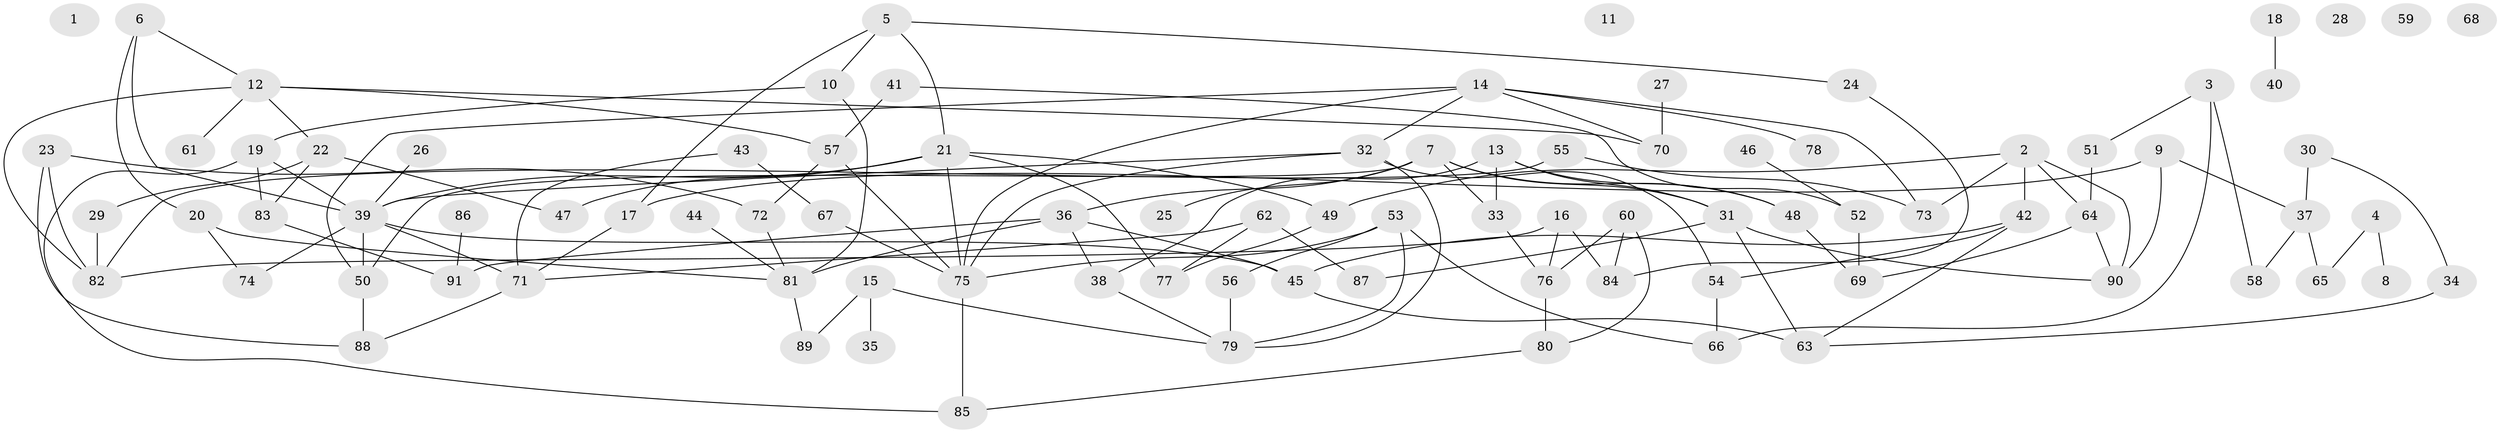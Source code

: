 // Generated by graph-tools (version 1.1) at 2025/13/03/09/25 04:13:01]
// undirected, 91 vertices, 135 edges
graph export_dot {
graph [start="1"]
  node [color=gray90,style=filled];
  1;
  2;
  3;
  4;
  5;
  6;
  7;
  8;
  9;
  10;
  11;
  12;
  13;
  14;
  15;
  16;
  17;
  18;
  19;
  20;
  21;
  22;
  23;
  24;
  25;
  26;
  27;
  28;
  29;
  30;
  31;
  32;
  33;
  34;
  35;
  36;
  37;
  38;
  39;
  40;
  41;
  42;
  43;
  44;
  45;
  46;
  47;
  48;
  49;
  50;
  51;
  52;
  53;
  54;
  55;
  56;
  57;
  58;
  59;
  60;
  61;
  62;
  63;
  64;
  65;
  66;
  67;
  68;
  69;
  70;
  71;
  72;
  73;
  74;
  75;
  76;
  77;
  78;
  79;
  80;
  81;
  82;
  83;
  84;
  85;
  86;
  87;
  88;
  89;
  90;
  91;
  2 -- 42;
  2 -- 49;
  2 -- 64;
  2 -- 73;
  2 -- 90;
  3 -- 51;
  3 -- 58;
  3 -- 66;
  4 -- 8;
  4 -- 65;
  5 -- 10;
  5 -- 17;
  5 -- 21;
  5 -- 24;
  6 -- 12;
  6 -- 20;
  6 -- 39;
  7 -- 25;
  7 -- 31;
  7 -- 33;
  7 -- 36;
  7 -- 48;
  7 -- 50;
  9 -- 17;
  9 -- 37;
  9 -- 90;
  10 -- 19;
  10 -- 81;
  12 -- 22;
  12 -- 57;
  12 -- 61;
  12 -- 70;
  12 -- 82;
  13 -- 31;
  13 -- 33;
  13 -- 38;
  13 -- 48;
  14 -- 32;
  14 -- 50;
  14 -- 70;
  14 -- 73;
  14 -- 75;
  14 -- 78;
  15 -- 35;
  15 -- 79;
  15 -- 89;
  16 -- 76;
  16 -- 82;
  16 -- 84;
  17 -- 71;
  18 -- 40;
  19 -- 39;
  19 -- 83;
  19 -- 85;
  20 -- 74;
  20 -- 81;
  21 -- 39;
  21 -- 47;
  21 -- 49;
  21 -- 75;
  21 -- 77;
  22 -- 29;
  22 -- 47;
  22 -- 83;
  23 -- 72;
  23 -- 82;
  23 -- 88;
  24 -- 84;
  26 -- 39;
  27 -- 70;
  29 -- 82;
  30 -- 34;
  30 -- 37;
  31 -- 63;
  31 -- 87;
  31 -- 90;
  32 -- 39;
  32 -- 54;
  32 -- 75;
  32 -- 79;
  33 -- 76;
  34 -- 63;
  36 -- 38;
  36 -- 45;
  36 -- 81;
  36 -- 91;
  37 -- 58;
  37 -- 65;
  38 -- 79;
  39 -- 45;
  39 -- 50;
  39 -- 71;
  39 -- 74;
  41 -- 52;
  41 -- 57;
  42 -- 45;
  42 -- 54;
  42 -- 63;
  43 -- 67;
  43 -- 71;
  44 -- 81;
  45 -- 63;
  46 -- 52;
  48 -- 69;
  49 -- 77;
  50 -- 88;
  51 -- 64;
  52 -- 69;
  53 -- 56;
  53 -- 66;
  53 -- 75;
  53 -- 79;
  54 -- 66;
  55 -- 73;
  55 -- 82;
  56 -- 79;
  57 -- 72;
  57 -- 75;
  60 -- 76;
  60 -- 80;
  60 -- 84;
  62 -- 71;
  62 -- 77;
  62 -- 87;
  64 -- 69;
  64 -- 90;
  67 -- 75;
  71 -- 88;
  72 -- 81;
  75 -- 85;
  76 -- 80;
  80 -- 85;
  81 -- 89;
  83 -- 91;
  86 -- 91;
}
